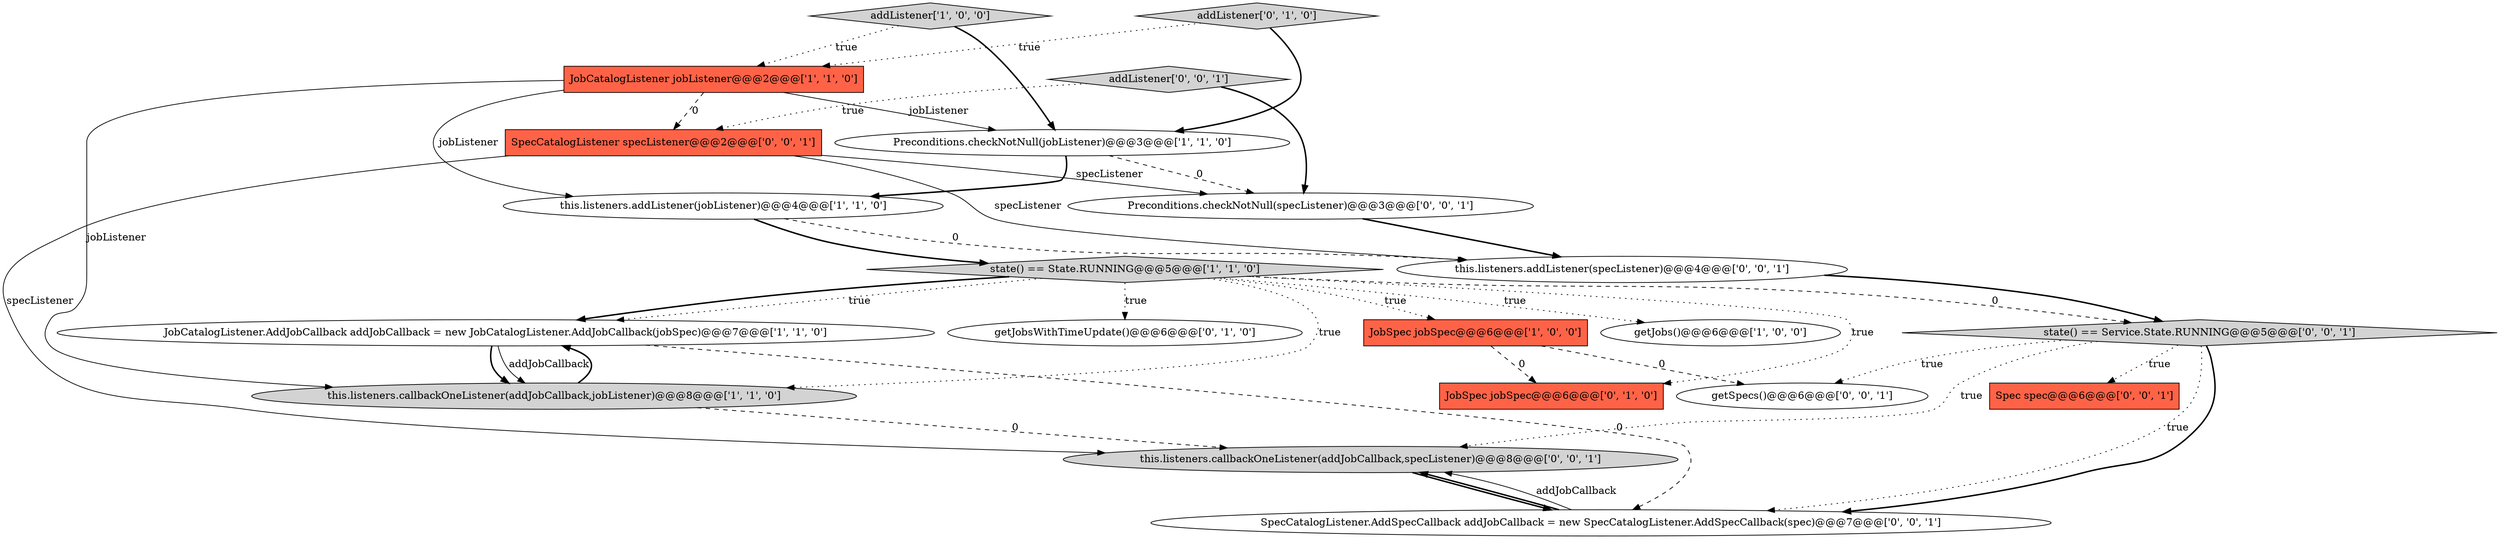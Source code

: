 digraph {
14 [style = filled, label = "Preconditions.checkNotNull(specListener)@@@3@@@['0', '0', '1']", fillcolor = white, shape = ellipse image = "AAA0AAABBB3BBB"];
0 [style = filled, label = "addListener['1', '0', '0']", fillcolor = lightgray, shape = diamond image = "AAA0AAABBB1BBB"];
10 [style = filled, label = "JobSpec jobSpec@@@6@@@['0', '1', '0']", fillcolor = tomato, shape = box image = "AAA1AAABBB2BBB"];
15 [style = filled, label = "this.listeners.addListener(specListener)@@@4@@@['0', '0', '1']", fillcolor = white, shape = ellipse image = "AAA0AAABBB3BBB"];
5 [style = filled, label = "this.listeners.addListener(jobListener)@@@4@@@['1', '1', '0']", fillcolor = white, shape = ellipse image = "AAA0AAABBB1BBB"];
17 [style = filled, label = "state() == Service.State.RUNNING@@@5@@@['0', '0', '1']", fillcolor = lightgray, shape = diamond image = "AAA0AAABBB3BBB"];
16 [style = filled, label = "this.listeners.callbackOneListener(addJobCallback,specListener)@@@8@@@['0', '0', '1']", fillcolor = lightgray, shape = ellipse image = "AAA0AAABBB3BBB"];
13 [style = filled, label = "addListener['0', '0', '1']", fillcolor = lightgray, shape = diamond image = "AAA0AAABBB3BBB"];
19 [style = filled, label = "getSpecs()@@@6@@@['0', '0', '1']", fillcolor = white, shape = ellipse image = "AAA0AAABBB3BBB"];
20 [style = filled, label = "SpecCatalogListener specListener@@@2@@@['0', '0', '1']", fillcolor = tomato, shape = box image = "AAA0AAABBB3BBB"];
12 [style = filled, label = "Spec spec@@@6@@@['0', '0', '1']", fillcolor = tomato, shape = box image = "AAA0AAABBB3BBB"];
4 [style = filled, label = "getJobs()@@@6@@@['1', '0', '0']", fillcolor = white, shape = ellipse image = "AAA0AAABBB1BBB"];
8 [style = filled, label = "state() == State.RUNNING@@@5@@@['1', '1', '0']", fillcolor = lightgray, shape = diamond image = "AAA0AAABBB1BBB"];
7 [style = filled, label = "Preconditions.checkNotNull(jobListener)@@@3@@@['1', '1', '0']", fillcolor = white, shape = ellipse image = "AAA0AAABBB1BBB"];
1 [style = filled, label = "this.listeners.callbackOneListener(addJobCallback,jobListener)@@@8@@@['1', '1', '0']", fillcolor = lightgray, shape = ellipse image = "AAA0AAABBB1BBB"];
3 [style = filled, label = "JobCatalogListener jobListener@@@2@@@['1', '1', '0']", fillcolor = tomato, shape = box image = "AAA0AAABBB1BBB"];
2 [style = filled, label = "JobCatalogListener.AddJobCallback addJobCallback = new JobCatalogListener.AddJobCallback(jobSpec)@@@7@@@['1', '1', '0']", fillcolor = white, shape = ellipse image = "AAA0AAABBB1BBB"];
6 [style = filled, label = "JobSpec jobSpec@@@6@@@['1', '0', '0']", fillcolor = tomato, shape = box image = "AAA1AAABBB1BBB"];
18 [style = filled, label = "SpecCatalogListener.AddSpecCallback addJobCallback = new SpecCatalogListener.AddSpecCallback(spec)@@@7@@@['0', '0', '1']", fillcolor = white, shape = ellipse image = "AAA0AAABBB3BBB"];
9 [style = filled, label = "getJobsWithTimeUpdate()@@@6@@@['0', '1', '0']", fillcolor = white, shape = ellipse image = "AAA0AAABBB2BBB"];
11 [style = filled, label = "addListener['0', '1', '0']", fillcolor = lightgray, shape = diamond image = "AAA0AAABBB2BBB"];
5->8 [style = bold, label=""];
16->18 [style = bold, label=""];
17->18 [style = dotted, label="true"];
3->1 [style = solid, label="jobListener"];
2->1 [style = bold, label=""];
8->2 [style = dotted, label="true"];
7->14 [style = dashed, label="0"];
20->16 [style = solid, label="specListener"];
13->20 [style = dotted, label="true"];
3->7 [style = solid, label="jobListener"];
8->10 [style = dotted, label="true"];
18->16 [style = solid, label="addJobCallback"];
8->4 [style = dotted, label="true"];
3->5 [style = solid, label="jobListener"];
6->10 [style = dashed, label="0"];
0->7 [style = bold, label=""];
20->14 [style = solid, label="specListener"];
17->16 [style = dotted, label="true"];
8->1 [style = dotted, label="true"];
15->17 [style = bold, label=""];
7->5 [style = bold, label=""];
20->15 [style = solid, label="specListener"];
8->6 [style = dotted, label="true"];
2->1 [style = solid, label="addJobCallback"];
8->2 [style = bold, label=""];
17->12 [style = dotted, label="true"];
1->16 [style = dashed, label="0"];
17->18 [style = bold, label=""];
3->20 [style = dashed, label="0"];
6->19 [style = dashed, label="0"];
17->19 [style = dotted, label="true"];
2->18 [style = dashed, label="0"];
8->17 [style = dashed, label="0"];
14->15 [style = bold, label=""];
1->2 [style = bold, label=""];
0->3 [style = dotted, label="true"];
8->9 [style = dotted, label="true"];
5->15 [style = dashed, label="0"];
11->3 [style = dotted, label="true"];
13->14 [style = bold, label=""];
11->7 [style = bold, label=""];
18->16 [style = bold, label=""];
}
